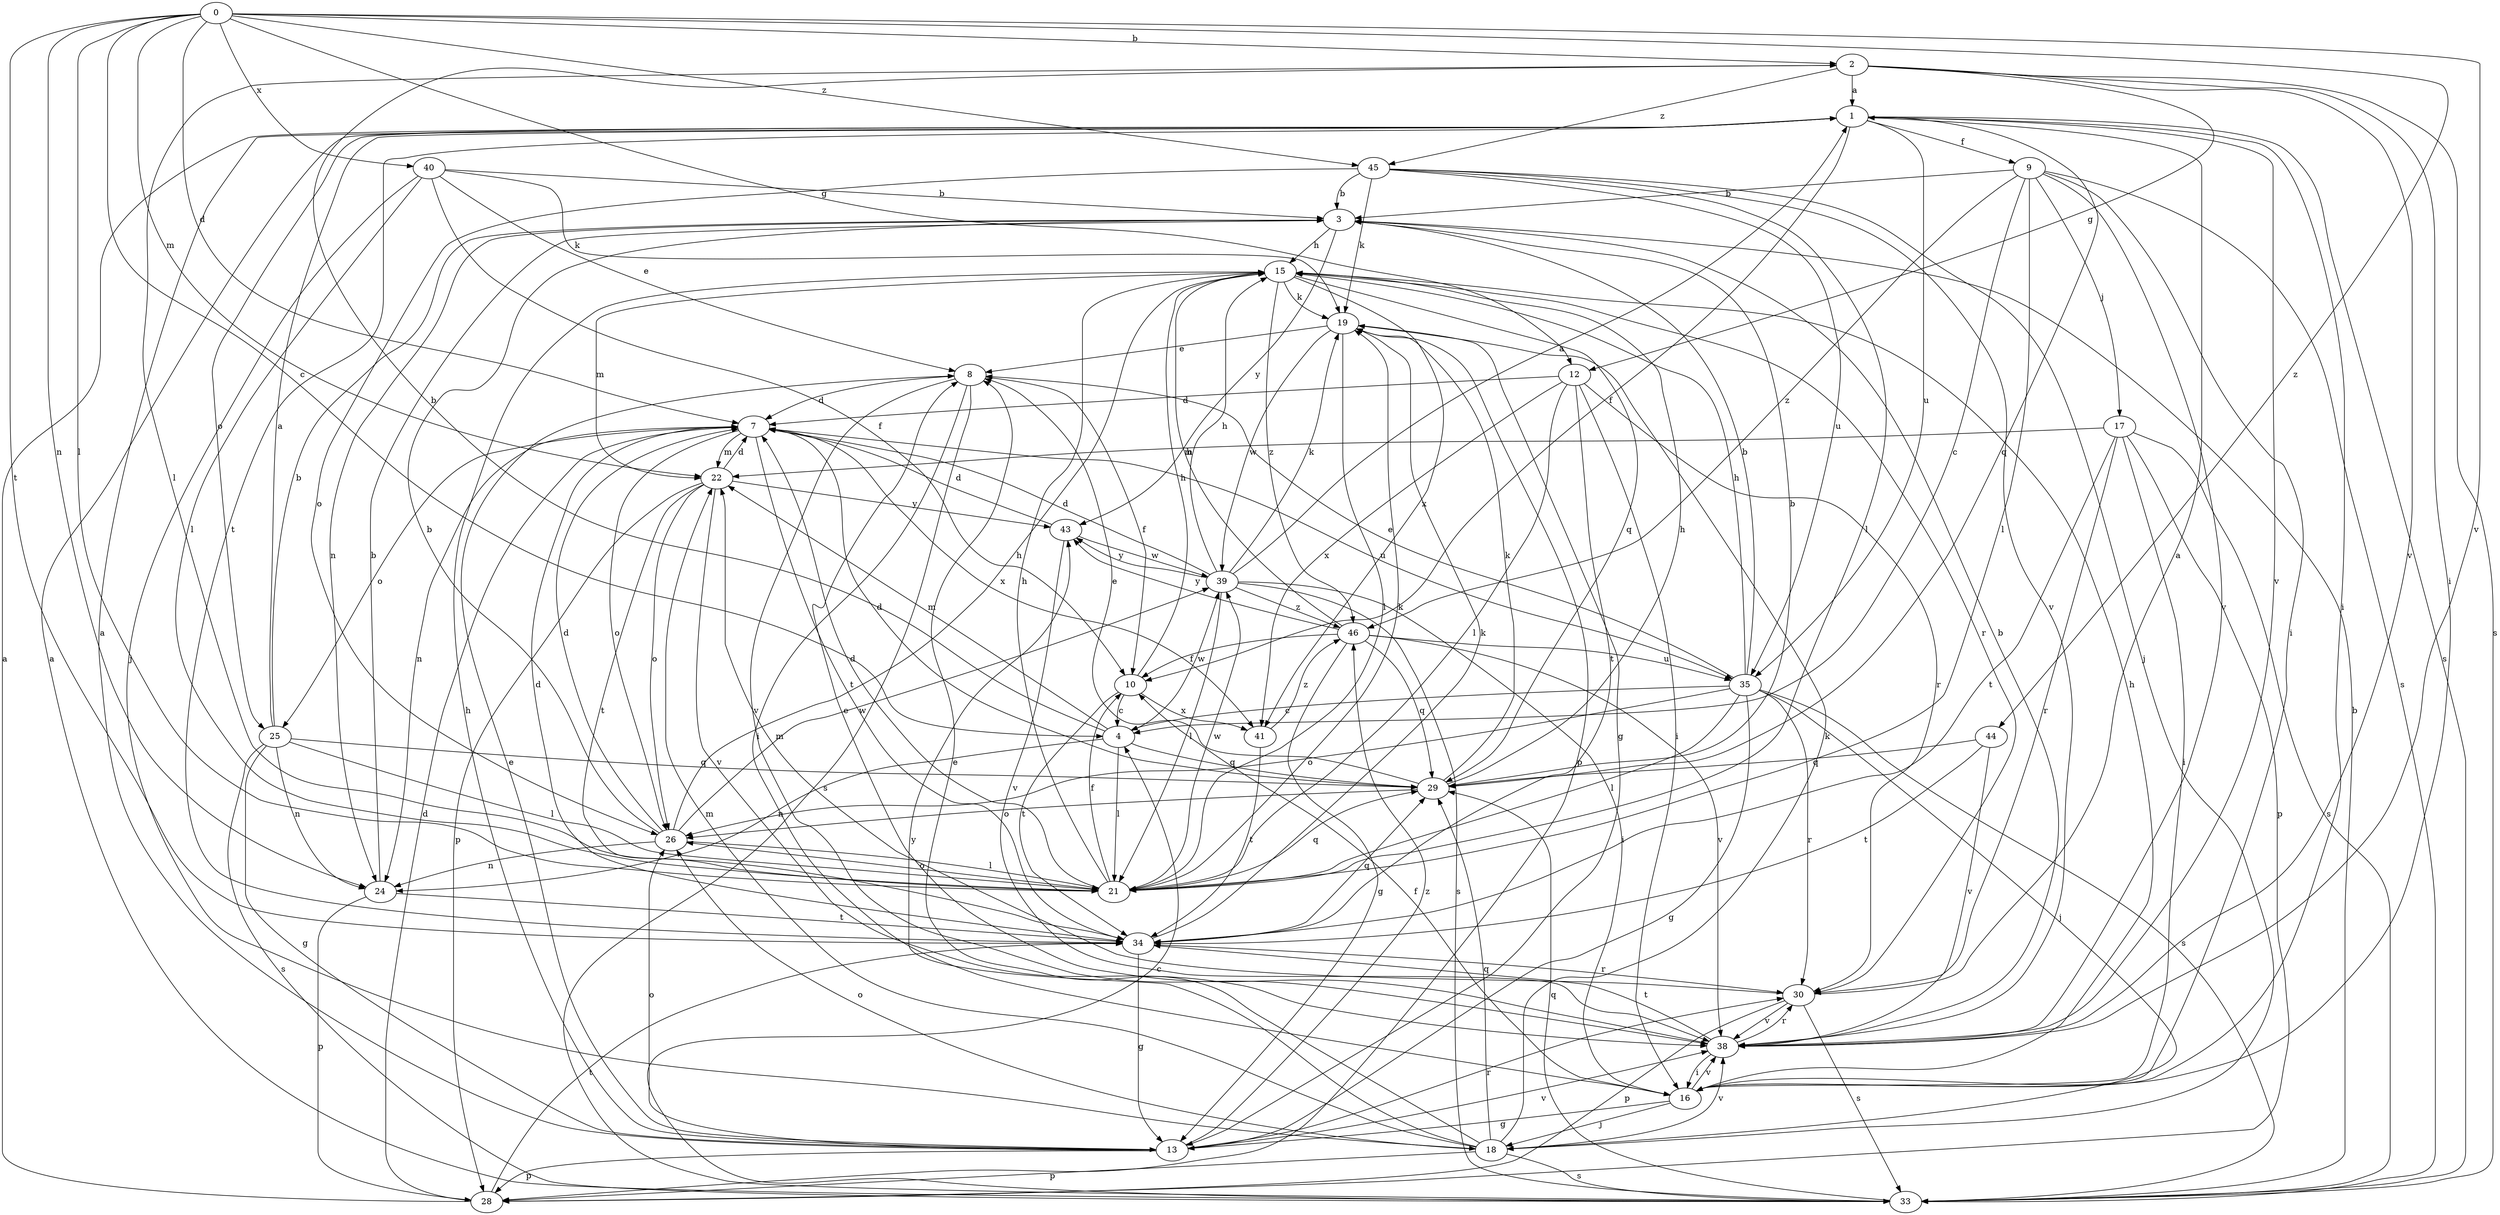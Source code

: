 strict digraph  {
0;
1;
2;
3;
4;
7;
8;
9;
10;
12;
13;
15;
16;
17;
18;
19;
21;
22;
24;
25;
26;
28;
29;
30;
33;
34;
35;
38;
39;
40;
41;
43;
44;
45;
46;
0 -> 2  [label=b];
0 -> 4  [label=c];
0 -> 7  [label=d];
0 -> 12  [label=g];
0 -> 21  [label=l];
0 -> 22  [label=m];
0 -> 24  [label=n];
0 -> 34  [label=t];
0 -> 38  [label=v];
0 -> 40  [label=x];
0 -> 44  [label=z];
0 -> 45  [label=z];
1 -> 9  [label=f];
1 -> 10  [label=f];
1 -> 16  [label=i];
1 -> 25  [label=o];
1 -> 29  [label=q];
1 -> 33  [label=s];
1 -> 34  [label=t];
1 -> 35  [label=u];
1 -> 38  [label=v];
2 -> 1  [label=a];
2 -> 12  [label=g];
2 -> 16  [label=i];
2 -> 21  [label=l];
2 -> 33  [label=s];
2 -> 38  [label=v];
2 -> 45  [label=z];
3 -> 15  [label=h];
3 -> 24  [label=n];
3 -> 43  [label=y];
4 -> 2  [label=b];
4 -> 21  [label=l];
4 -> 22  [label=m];
4 -> 24  [label=n];
4 -> 29  [label=q];
4 -> 39  [label=w];
7 -> 22  [label=m];
7 -> 24  [label=n];
7 -> 25  [label=o];
7 -> 26  [label=o];
7 -> 34  [label=t];
7 -> 35  [label=u];
7 -> 41  [label=x];
8 -> 7  [label=d];
8 -> 10  [label=f];
8 -> 16  [label=i];
8 -> 33  [label=s];
8 -> 38  [label=v];
9 -> 3  [label=b];
9 -> 4  [label=c];
9 -> 16  [label=i];
9 -> 17  [label=j];
9 -> 21  [label=l];
9 -> 33  [label=s];
9 -> 38  [label=v];
9 -> 46  [label=z];
10 -> 4  [label=c];
10 -> 15  [label=h];
10 -> 34  [label=t];
10 -> 41  [label=x];
12 -> 7  [label=d];
12 -> 16  [label=i];
12 -> 21  [label=l];
12 -> 30  [label=r];
12 -> 34  [label=t];
12 -> 41  [label=x];
13 -> 1  [label=a];
13 -> 8  [label=e];
13 -> 15  [label=h];
13 -> 26  [label=o];
13 -> 28  [label=p];
13 -> 30  [label=r];
13 -> 38  [label=v];
13 -> 46  [label=z];
15 -> 19  [label=k];
15 -> 22  [label=m];
15 -> 29  [label=q];
15 -> 30  [label=r];
15 -> 41  [label=x];
15 -> 46  [label=z];
16 -> 10  [label=f];
16 -> 13  [label=g];
16 -> 15  [label=h];
16 -> 18  [label=j];
16 -> 38  [label=v];
17 -> 16  [label=i];
17 -> 22  [label=m];
17 -> 28  [label=p];
17 -> 30  [label=r];
17 -> 33  [label=s];
17 -> 34  [label=t];
18 -> 8  [label=e];
18 -> 19  [label=k];
18 -> 22  [label=m];
18 -> 26  [label=o];
18 -> 28  [label=p];
18 -> 29  [label=q];
18 -> 33  [label=s];
18 -> 38  [label=v];
18 -> 43  [label=y];
19 -> 8  [label=e];
19 -> 13  [label=g];
19 -> 21  [label=l];
19 -> 28  [label=p];
19 -> 39  [label=w];
21 -> 7  [label=d];
21 -> 10  [label=f];
21 -> 15  [label=h];
21 -> 19  [label=k];
21 -> 26  [label=o];
21 -> 29  [label=q];
21 -> 39  [label=w];
22 -> 7  [label=d];
22 -> 26  [label=o];
22 -> 28  [label=p];
22 -> 34  [label=t];
22 -> 38  [label=v];
22 -> 43  [label=y];
24 -> 3  [label=b];
24 -> 28  [label=p];
24 -> 34  [label=t];
25 -> 1  [label=a];
25 -> 3  [label=b];
25 -> 13  [label=g];
25 -> 21  [label=l];
25 -> 24  [label=n];
25 -> 29  [label=q];
25 -> 33  [label=s];
26 -> 3  [label=b];
26 -> 7  [label=d];
26 -> 15  [label=h];
26 -> 21  [label=l];
26 -> 24  [label=n];
26 -> 39  [label=w];
28 -> 1  [label=a];
28 -> 7  [label=d];
28 -> 34  [label=t];
29 -> 3  [label=b];
29 -> 7  [label=d];
29 -> 8  [label=e];
29 -> 15  [label=h];
29 -> 19  [label=k];
29 -> 26  [label=o];
30 -> 1  [label=a];
30 -> 22  [label=m];
30 -> 28  [label=p];
30 -> 33  [label=s];
30 -> 38  [label=v];
33 -> 1  [label=a];
33 -> 3  [label=b];
33 -> 4  [label=c];
33 -> 29  [label=q];
34 -> 7  [label=d];
34 -> 13  [label=g];
34 -> 19  [label=k];
34 -> 29  [label=q];
34 -> 30  [label=r];
35 -> 3  [label=b];
35 -> 4  [label=c];
35 -> 8  [label=e];
35 -> 13  [label=g];
35 -> 15  [label=h];
35 -> 18  [label=j];
35 -> 21  [label=l];
35 -> 26  [label=o];
35 -> 30  [label=r];
35 -> 33  [label=s];
38 -> 3  [label=b];
38 -> 8  [label=e];
38 -> 16  [label=i];
38 -> 30  [label=r];
38 -> 34  [label=t];
39 -> 1  [label=a];
39 -> 7  [label=d];
39 -> 15  [label=h];
39 -> 16  [label=i];
39 -> 19  [label=k];
39 -> 21  [label=l];
39 -> 33  [label=s];
39 -> 43  [label=y];
39 -> 46  [label=z];
40 -> 3  [label=b];
40 -> 8  [label=e];
40 -> 10  [label=f];
40 -> 18  [label=j];
40 -> 19  [label=k];
40 -> 21  [label=l];
41 -> 34  [label=t];
41 -> 46  [label=z];
43 -> 7  [label=d];
43 -> 38  [label=v];
43 -> 39  [label=w];
44 -> 29  [label=q];
44 -> 34  [label=t];
44 -> 38  [label=v];
45 -> 3  [label=b];
45 -> 18  [label=j];
45 -> 19  [label=k];
45 -> 21  [label=l];
45 -> 26  [label=o];
45 -> 35  [label=u];
45 -> 38  [label=v];
46 -> 10  [label=f];
46 -> 13  [label=g];
46 -> 15  [label=h];
46 -> 29  [label=q];
46 -> 35  [label=u];
46 -> 38  [label=v];
46 -> 43  [label=y];
}

